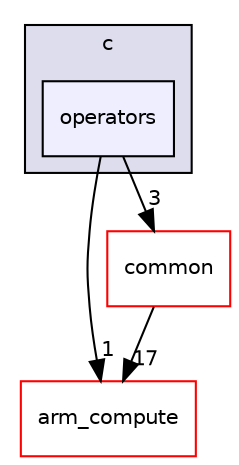 digraph "src/c/operators" {
  compound=true
  node [ fontsize="10", fontname="Helvetica"];
  edge [ labelfontsize="10", labelfontname="Helvetica"];
  subgraph clusterdir_3b19ecf29356981f494745fbef7e56bf {
    graph [ bgcolor="#ddddee", pencolor="black", label="c" fontname="Helvetica", fontsize="10", URL="dir_3b19ecf29356981f494745fbef7e56bf.xhtml"]
  dir_6f6e97f02e50d58b06142ce1bfc1a68d [shape=box, label="operators", style="filled", fillcolor="#eeeeff", pencolor="black", URL="dir_6f6e97f02e50d58b06142ce1bfc1a68d.xhtml"];
  }
  dir_214608ef36d61442cb2b0c1c4e9a7def [shape=box label="arm_compute" fillcolor="white" style="filled" color="red" URL="dir_214608ef36d61442cb2b0c1c4e9a7def.xhtml"];
  dir_fdedb0aba14d44ce9d99bc100e026e6a [shape=box label="common" fillcolor="white" style="filled" color="red" URL="dir_fdedb0aba14d44ce9d99bc100e026e6a.xhtml"];
  dir_6f6e97f02e50d58b06142ce1bfc1a68d->dir_214608ef36d61442cb2b0c1c4e9a7def [headlabel="1", labeldistance=1.5 headhref="dir_000086_000000.xhtml"];
  dir_6f6e97f02e50d58b06142ce1bfc1a68d->dir_fdedb0aba14d44ce9d99bc100e026e6a [headlabel="3", labeldistance=1.5 headhref="dir_000086_000016.xhtml"];
  dir_fdedb0aba14d44ce9d99bc100e026e6a->dir_214608ef36d61442cb2b0c1c4e9a7def [headlabel="17", labeldistance=1.5 headhref="dir_000016_000000.xhtml"];
}
